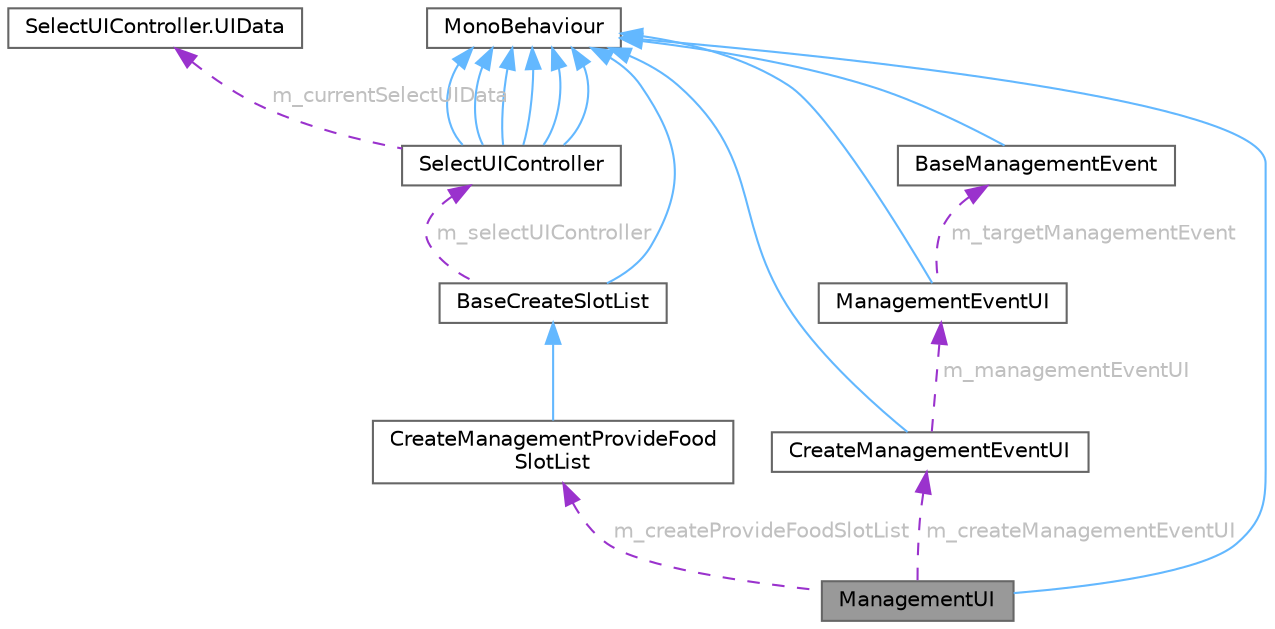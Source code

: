 digraph "ManagementUI"
{
 // LATEX_PDF_SIZE
  bgcolor="transparent";
  edge [fontname=Helvetica,fontsize=10,labelfontname=Helvetica,labelfontsize=10];
  node [fontname=Helvetica,fontsize=10,shape=box,height=0.2,width=0.4];
  Node1 [id="Node000001",label="ManagementUI",height=0.2,width=0.4,color="gray40", fillcolor="grey60", style="filled", fontcolor="black",tooltip=" "];
  Node2 -> Node1 [id="edge1_Node000001_Node000002",dir="back",color="steelblue1",style="solid",tooltip=" "];
  Node2 [id="Node000002",label="MonoBehaviour",height=0.2,width=0.4,color="gray40", fillcolor="white", style="filled",tooltip=" "];
  Node3 -> Node1 [id="edge2_Node000001_Node000003",dir="back",color="darkorchid3",style="dashed",tooltip=" ",label=" m_createProvideFoodSlotList",fontcolor="grey" ];
  Node3 [id="Node000003",label="CreateManagementProvideFood\lSlotList",height=0.2,width=0.4,color="gray40", fillcolor="white", style="filled",URL="$class_create_management_provide_food_slot_list.html",tooltip=" "];
  Node4 -> Node3 [id="edge3_Node000003_Node000004",dir="back",color="steelblue1",style="solid",tooltip=" "];
  Node4 [id="Node000004",label="BaseCreateSlotList",height=0.2,width=0.4,color="gray40", fillcolor="white", style="filled",URL="$class_base_create_slot_list.html",tooltip=" "];
  Node2 -> Node4 [id="edge4_Node000004_Node000002",dir="back",color="steelblue1",style="solid",tooltip=" "];
  Node5 -> Node4 [id="edge5_Node000004_Node000005",dir="back",color="darkorchid3",style="dashed",tooltip=" ",label=" m_selectUIController",fontcolor="grey" ];
  Node5 [id="Node000005",label="SelectUIController",height=0.2,width=0.4,color="gray40", fillcolor="white", style="filled",URL="$class_select_u_i_controller.html",tooltip=" "];
  Node2 -> Node5 [id="edge6_Node000005_Node000002",dir="back",color="steelblue1",style="solid",tooltip=" "];
  Node2 -> Node5 [id="edge7_Node000005_Node000002",dir="back",color="steelblue1",style="solid",tooltip=" "];
  Node2 -> Node5 [id="edge8_Node000005_Node000002",dir="back",color="steelblue1",style="solid",tooltip=" "];
  Node2 -> Node5 [id="edge9_Node000005_Node000002",dir="back",color="steelblue1",style="solid",tooltip=" "];
  Node2 -> Node5 [id="edge10_Node000005_Node000002",dir="back",color="steelblue1",style="solid",tooltip=" "];
  Node2 -> Node5 [id="edge11_Node000005_Node000002",dir="back",color="steelblue1",style="solid",tooltip=" "];
  Node6 -> Node5 [id="edge12_Node000005_Node000006",dir="back",color="darkorchid3",style="dashed",tooltip=" ",label=" m_currentSelectUIData",fontcolor="grey" ];
  Node6 [id="Node000006",label="SelectUIController.UIData",height=0.2,width=0.4,color="gray40", fillcolor="white", style="filled",URL="$class_select_u_i_controller_1_1_u_i_data.html",tooltip=" "];
  Node7 -> Node1 [id="edge13_Node000001_Node000007",dir="back",color="darkorchid3",style="dashed",tooltip=" ",label=" m_createManagementEventUI",fontcolor="grey" ];
  Node7 [id="Node000007",label="CreateManagementEventUI",height=0.2,width=0.4,color="gray40", fillcolor="white", style="filled",URL="$class_create_management_event_u_i.html",tooltip=" "];
  Node2 -> Node7 [id="edge14_Node000007_Node000002",dir="back",color="steelblue1",style="solid",tooltip=" "];
  Node8 -> Node7 [id="edge15_Node000007_Node000008",dir="back",color="darkorchid3",style="dashed",tooltip=" ",label=" m_managementEventUI",fontcolor="grey" ];
  Node8 [id="Node000008",label="ManagementEventUI",height=0.2,width=0.4,color="gray40", fillcolor="white", style="filled",URL="$class_management_event_u_i.html",tooltip=" "];
  Node2 -> Node8 [id="edge16_Node000008_Node000002",dir="back",color="steelblue1",style="solid",tooltip=" "];
  Node9 -> Node8 [id="edge17_Node000008_Node000009",dir="back",color="darkorchid3",style="dashed",tooltip=" ",label=" m_targetManagementEvent",fontcolor="grey" ];
  Node9 [id="Node000009",label="BaseManagementEvent",height=0.2,width=0.4,color="gray40", fillcolor="white", style="filled",URL="$class_base_management_event.html",tooltip="経営イベントの基底クラス マネージャーから管理される想定 (ManagementEventManager.cs)"];
  Node2 -> Node9 [id="edge18_Node000009_Node000002",dir="back",color="steelblue1",style="solid",tooltip=" "];
}
